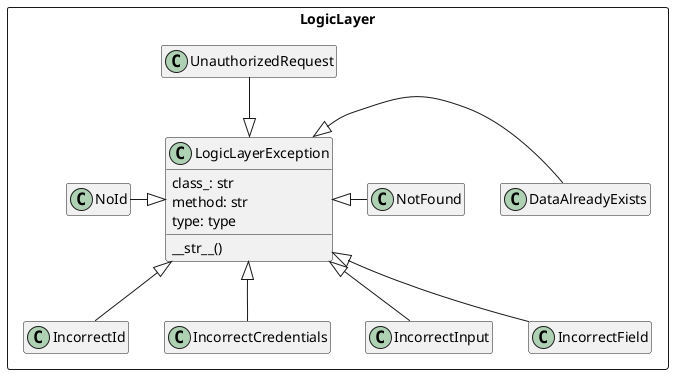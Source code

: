 @startuml LogicLayerExceptions

hide empty methods
hide empty members
skinparam groupInheritance 1

package LogicLayer <<Rectangle>> {

    class LogicLayerException{
        class_: str
        method: str
        type: type
        __str__()
    }

    LogicLayerException <|-left- NoId
    LogicLayerException <|-up- UnauthorizedRequest
    LogicLayerException <|-right- DataAlreadyExists
    LogicLayerException <|-- IncorrectId
    LogicLayerException <|-- IncorrectCredentials
    LogicLayerException <|-- IncorrectInput
    LogicLayerException <|- NotFound
    LogicLayerException <|-- IncorrectField

}


@enduml